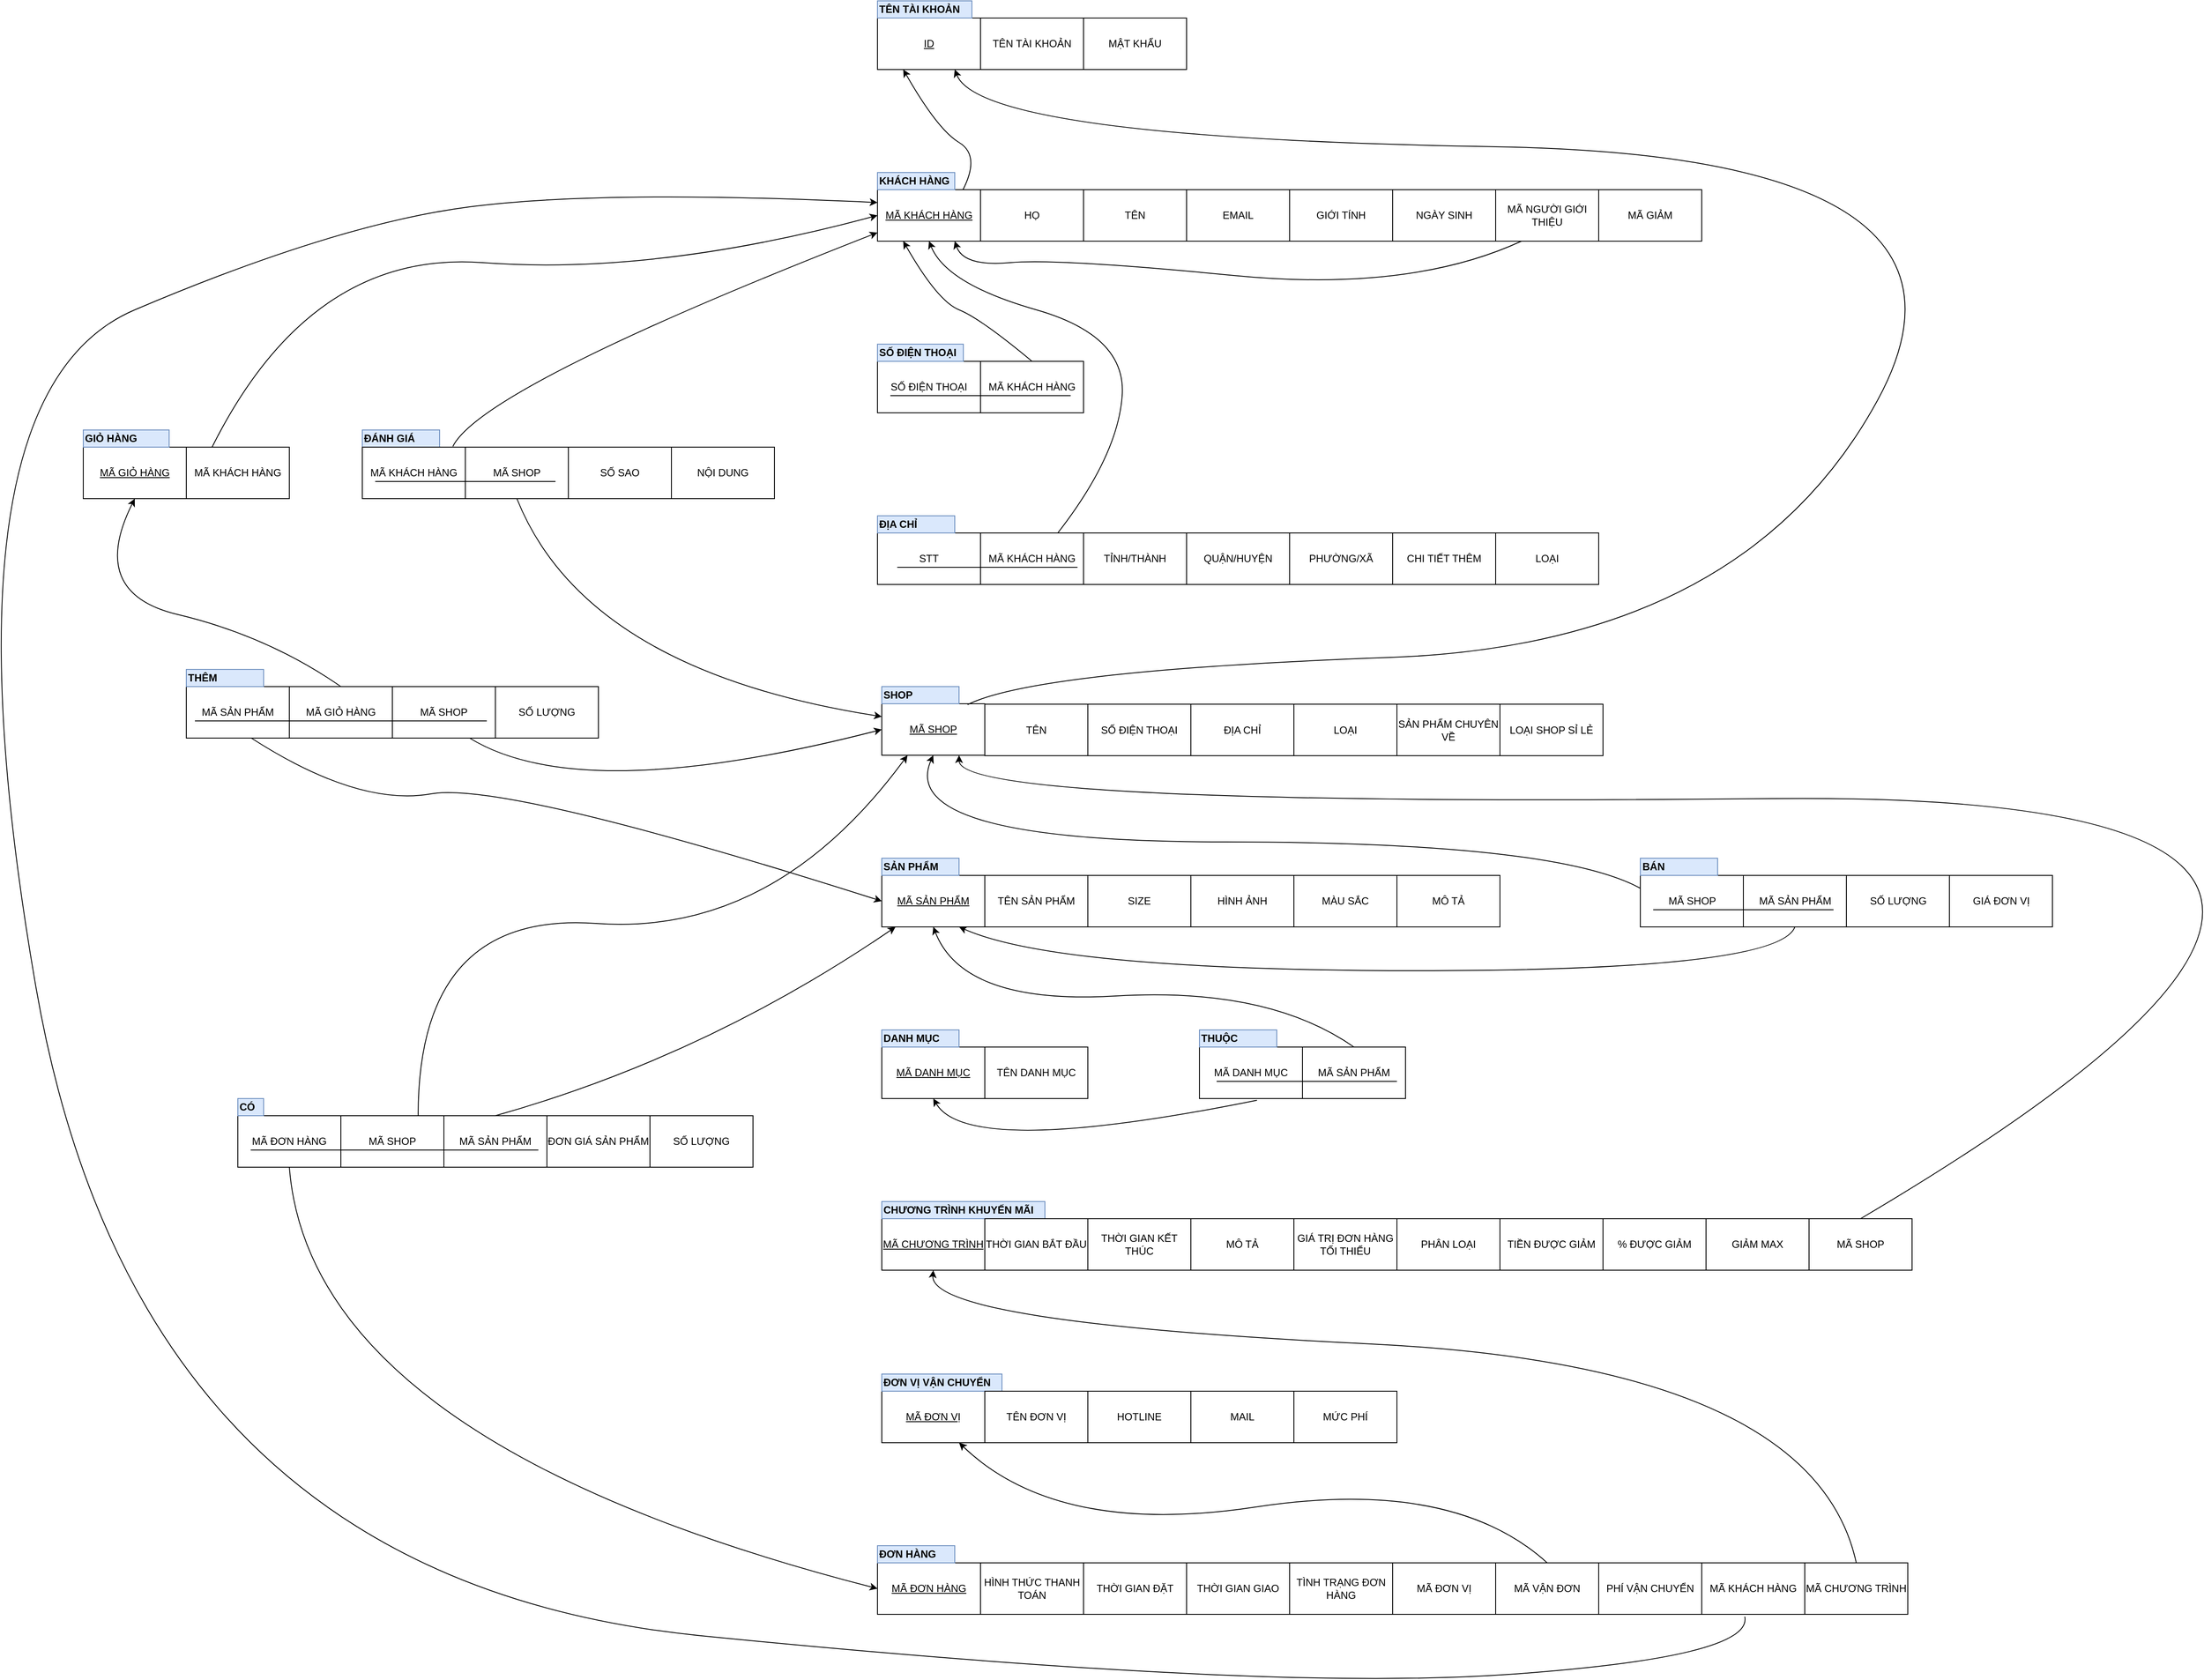 <mxfile version="12.3.3" type="device" pages="1"><diagram id="awcBssQjrIAEo8MjUhbq" name="Page-1"><mxGraphModel dx="3870" dy="3268" grid="1" gridSize="10" guides="1" tooltips="1" connect="1" arrows="0" fold="1" page="1" pageScale="1" pageWidth="850" pageHeight="1100" math="0" shadow="0"><root><mxCell id="0"/><mxCell id="1" parent="0"/><mxCell id="4l5N_pQa_v0FAAgChjoG-9" value="&lt;u&gt;MÃ KHÁCH HÀNG&lt;/u&gt;" style="rounded=0;whiteSpace=wrap;html=1;" parent="1" vertex="1"><mxGeometry x="-510" y="-1140" width="120" height="60" as="geometry"/></mxCell><mxCell id="4l5N_pQa_v0FAAgChjoG-10" value="HỌ" style="rounded=0;whiteSpace=wrap;html=1;" parent="1" vertex="1"><mxGeometry x="-390" y="-1140" width="120" height="60" as="geometry"/></mxCell><mxCell id="4l5N_pQa_v0FAAgChjoG-11" value="TÊN" style="rounded=0;whiteSpace=wrap;html=1;" parent="1" vertex="1"><mxGeometry x="-270" y="-1140" width="120" height="60" as="geometry"/></mxCell><mxCell id="4l5N_pQa_v0FAAgChjoG-12" value="EMAIL" style="rounded=0;whiteSpace=wrap;html=1;" parent="1" vertex="1"><mxGeometry x="-150" y="-1140" width="120" height="60" as="geometry"/></mxCell><mxCell id="4l5N_pQa_v0FAAgChjoG-14" value="GIỚI TÍNH" style="rounded=0;whiteSpace=wrap;html=1;" parent="1" vertex="1"><mxGeometry x="-30" y="-1140" width="120" height="60" as="geometry"/></mxCell><mxCell id="4l5N_pQa_v0FAAgChjoG-15" value="NGÀY SINH" style="rounded=0;whiteSpace=wrap;html=1;" parent="1" vertex="1"><mxGeometry x="90" y="-1140" width="120" height="60" as="geometry"/></mxCell><mxCell id="4l5N_pQa_v0FAAgChjoG-16" value="KHÁCH HÀNG" style="text;html=1;strokeColor=#6c8ebf;fillColor=#dae8fc;align=left;verticalAlign=middle;whiteSpace=wrap;rounded=0;fontStyle=1" parent="1" vertex="1"><mxGeometry x="-510" y="-1160" width="90" height="20" as="geometry"/></mxCell><mxCell id="4l5N_pQa_v0FAAgChjoG-17" value="SỐ ĐIỆN THOẠI" style="rounded=0;whiteSpace=wrap;html=1;" parent="1" vertex="1"><mxGeometry x="-510" y="-940" width="120" height="60" as="geometry"/></mxCell><mxCell id="4l5N_pQa_v0FAAgChjoG-18" value="MÃ KHÁCH HÀNG" style="rounded=0;whiteSpace=wrap;html=1;" parent="1" vertex="1"><mxGeometry x="-390" y="-940" width="120" height="60" as="geometry"/></mxCell><mxCell id="4l5N_pQa_v0FAAgChjoG-19" value="SỐ ĐIỆN THOẠI" style="text;html=1;strokeColor=#6c8ebf;fillColor=#dae8fc;align=left;verticalAlign=middle;whiteSpace=wrap;rounded=0;fontStyle=1" parent="1" vertex="1"><mxGeometry x="-510" y="-960" width="100" height="20" as="geometry"/></mxCell><mxCell id="4l5N_pQa_v0FAAgChjoG-20" value="" style="endArrow=none;html=1;" parent="1" edge="1"><mxGeometry width="50" height="50" relative="1" as="geometry"><mxPoint x="-495" y="-900" as="sourcePoint"/><mxPoint x="-285" y="-900" as="targetPoint"/></mxGeometry></mxCell><mxCell id="4l5N_pQa_v0FAAgChjoG-21" value="" style="curved=1;endArrow=classic;html=1;entryX=0.25;entryY=1;entryDx=0;entryDy=0;exitX=0.5;exitY=0;exitDx=0;exitDy=0;" parent="1" source="4l5N_pQa_v0FAAgChjoG-18" target="4l5N_pQa_v0FAAgChjoG-9" edge="1"><mxGeometry width="50" height="50" relative="1" as="geometry"><mxPoint x="-380" y="-1000" as="sourcePoint"/><mxPoint x="-330" y="-1050" as="targetPoint"/><Array as="points"><mxPoint x="-390" y="-990"/><mxPoint x="-440" y="-1010"/></Array></mxGeometry></mxCell><mxCell id="4l5N_pQa_v0FAAgChjoG-22" value="STT" style="rounded=0;whiteSpace=wrap;html=1;" parent="1" vertex="1"><mxGeometry x="-510" y="-740" width="120" height="60" as="geometry"/></mxCell><mxCell id="4l5N_pQa_v0FAAgChjoG-23" value="TỈNH/THÀNH" style="rounded=0;whiteSpace=wrap;html=1;" parent="1" vertex="1"><mxGeometry x="-270" y="-740" width="120" height="60" as="geometry"/></mxCell><mxCell id="4l5N_pQa_v0FAAgChjoG-24" value="QUẬN/HUYỆN" style="rounded=0;whiteSpace=wrap;html=1;" parent="1" vertex="1"><mxGeometry x="-150" y="-740" width="120" height="60" as="geometry"/></mxCell><mxCell id="4l5N_pQa_v0FAAgChjoG-25" value="PHƯỜNG/XÃ" style="rounded=0;whiteSpace=wrap;html=1;" parent="1" vertex="1"><mxGeometry x="-30" y="-740" width="120" height="60" as="geometry"/></mxCell><mxCell id="4l5N_pQa_v0FAAgChjoG-26" value="CHI TIẾT THÊM" style="rounded=0;whiteSpace=wrap;html=1;" parent="1" vertex="1"><mxGeometry x="90" y="-740" width="120" height="60" as="geometry"/></mxCell><mxCell id="4l5N_pQa_v0FAAgChjoG-27" value="LOẠI" style="rounded=0;whiteSpace=wrap;html=1;" parent="1" vertex="1"><mxGeometry x="210" y="-740" width="120" height="60" as="geometry"/></mxCell><mxCell id="4l5N_pQa_v0FAAgChjoG-28" value="ĐỊA CHỈ" style="text;html=1;strokeColor=#6c8ebf;fillColor=#dae8fc;align=left;verticalAlign=middle;whiteSpace=wrap;rounded=0;fontStyle=1" parent="1" vertex="1"><mxGeometry x="-510" y="-760" width="90" height="20" as="geometry"/></mxCell><mxCell id="4l5N_pQa_v0FAAgChjoG-29" value="MÃ KHÁCH HÀNG" style="rounded=0;whiteSpace=wrap;html=1;" parent="1" vertex="1"><mxGeometry x="-390" y="-740" width="120" height="60" as="geometry"/></mxCell><mxCell id="4l5N_pQa_v0FAAgChjoG-30" value="" style="endArrow=none;html=1;" parent="1" edge="1"><mxGeometry width="50" height="50" relative="1" as="geometry"><mxPoint x="-487" y="-700" as="sourcePoint"/><mxPoint x="-277" y="-700" as="targetPoint"/></mxGeometry></mxCell><mxCell id="4l5N_pQa_v0FAAgChjoG-31" value="" style="curved=1;endArrow=classic;html=1;entryX=0.5;entryY=1;entryDx=0;entryDy=0;exitX=0.75;exitY=0;exitDx=0;exitDy=0;" parent="1" source="4l5N_pQa_v0FAAgChjoG-29" target="4l5N_pQa_v0FAAgChjoG-9" edge="1"><mxGeometry width="50" height="50" relative="1" as="geometry"><mxPoint x="-290" y="-850" as="sourcePoint"/><mxPoint x="-380" y="-940" as="targetPoint"/><Array as="points"><mxPoint x="-230" y="-830"/><mxPoint x="-220" y="-970"/><mxPoint x="-430" y="-1030"/></Array></mxGeometry></mxCell><mxCell id="4l5N_pQa_v0FAAgChjoG-32" value="MÃ NGƯỜI GIỚI THIỆU" style="rounded=0;whiteSpace=wrap;html=1;" parent="1" vertex="1"><mxGeometry x="210" y="-1140" width="120" height="60" as="geometry"/></mxCell><mxCell id="4l5N_pQa_v0FAAgChjoG-33" value="" style="curved=1;endArrow=classic;html=1;exitX=0.25;exitY=1;exitDx=0;exitDy=0;entryX=0.75;entryY=1;entryDx=0;entryDy=0;" parent="1" source="4l5N_pQa_v0FAAgChjoG-32" target="4l5N_pQa_v0FAAgChjoG-9" edge="1"><mxGeometry width="50" height="50" relative="1" as="geometry"><mxPoint x="-40" y="-1180" as="sourcePoint"/><mxPoint x="10" y="-1230" as="targetPoint"/><Array as="points"><mxPoint x="110" y="-1020"/><mxPoint x="-300" y="-1060"/><mxPoint x="-410" y="-1050"/></Array></mxGeometry></mxCell><mxCell id="4l5N_pQa_v0FAAgChjoG-43" value="MÃ GIẢM" style="rounded=0;whiteSpace=wrap;html=1;" parent="1" vertex="1"><mxGeometry x="330" y="-1140" width="120" height="60" as="geometry"/></mxCell><mxCell id="4l5N_pQa_v0FAAgChjoG-44" value="MÃ GIỎ HÀNG" style="rounded=0;whiteSpace=wrap;html=1;fontStyle=4" parent="1" vertex="1"><mxGeometry x="-1435" y="-840" width="120" height="60" as="geometry"/></mxCell><mxCell id="4l5N_pQa_v0FAAgChjoG-45" value="MÃ KHÁCH HÀNG" style="rounded=0;whiteSpace=wrap;html=1;" parent="1" vertex="1"><mxGeometry x="-1315" y="-840" width="120" height="60" as="geometry"/></mxCell><mxCell id="4l5N_pQa_v0FAAgChjoG-46" value="GIỎ HÀNG" style="text;html=1;strokeColor=#6c8ebf;fillColor=#dae8fc;align=left;verticalAlign=middle;whiteSpace=wrap;rounded=0;fontStyle=1" parent="1" vertex="1"><mxGeometry x="-1435" y="-860" width="100" height="20" as="geometry"/></mxCell><mxCell id="4l5N_pQa_v0FAAgChjoG-52" value="" style="curved=1;endArrow=classic;html=1;entryX=0;entryY=0.5;entryDx=0;entryDy=0;exitX=0.25;exitY=0;exitDx=0;exitDy=0;entryPerimeter=0;" parent="1" source="4l5N_pQa_v0FAAgChjoG-45" target="4l5N_pQa_v0FAAgChjoG-9" edge="1"><mxGeometry width="50" height="50" relative="1" as="geometry"><mxPoint x="-710" y="-820" as="sourcePoint"/><mxPoint x="-660" y="-870" as="targetPoint"/><Array as="points"><mxPoint x="-1170" y="-1070"/><mxPoint x="-770" y="-1040"/></Array></mxGeometry></mxCell><mxCell id="4l5N_pQa_v0FAAgChjoG-53" value="ID" style="rounded=0;whiteSpace=wrap;html=1;fontStyle=4" parent="1" vertex="1"><mxGeometry x="-510" y="-1340" width="120" height="60" as="geometry"/></mxCell><mxCell id="4l5N_pQa_v0FAAgChjoG-54" value="TÊN TÀI KHOẢN" style="rounded=0;whiteSpace=wrap;html=1;" parent="1" vertex="1"><mxGeometry x="-390" y="-1340" width="120" height="60" as="geometry"/></mxCell><mxCell id="4l5N_pQa_v0FAAgChjoG-55" value="TÊN TÀI KHOẢN" style="text;html=1;strokeColor=#6c8ebf;fillColor=#dae8fc;align=left;verticalAlign=middle;whiteSpace=wrap;rounded=0;fontStyle=1" parent="1" vertex="1"><mxGeometry x="-510" y="-1360" width="110" height="20" as="geometry"/></mxCell><mxCell id="4l5N_pQa_v0FAAgChjoG-57" value="MẬT KHẨU" style="rounded=0;whiteSpace=wrap;html=1;" parent="1" vertex="1"><mxGeometry x="-270" y="-1340" width="120" height="60" as="geometry"/></mxCell><mxCell id="4l5N_pQa_v0FAAgChjoG-60" value="" style="curved=1;endArrow=classic;html=1;entryX=0.25;entryY=1;entryDx=0;entryDy=0;exitX=0.83;exitY=0;exitDx=0;exitDy=0;exitPerimeter=0;" parent="1" source="4l5N_pQa_v0FAAgChjoG-9" target="4l5N_pQa_v0FAAgChjoG-53" edge="1"><mxGeometry width="50" height="50" relative="1" as="geometry"><mxPoint x="-410" y="-1180" as="sourcePoint"/><mxPoint x="-360" y="-1230" as="targetPoint"/><Array as="points"><mxPoint x="-390" y="-1180"/><mxPoint x="-440" y="-1210"/></Array></mxGeometry></mxCell><mxCell id="4l5N_pQa_v0FAAgChjoG-61" value="MÃ SHOP" style="rounded=0;whiteSpace=wrap;html=1;fontStyle=4" parent="1" vertex="1"><mxGeometry x="-505" y="-541" width="120" height="60" as="geometry"/></mxCell><mxCell id="4l5N_pQa_v0FAAgChjoG-62" value="TÊN" style="rounded=0;whiteSpace=wrap;html=1;" parent="1" vertex="1"><mxGeometry x="-385" y="-540.5" width="120" height="60" as="geometry"/></mxCell><mxCell id="4l5N_pQa_v0FAAgChjoG-63" value="SỐ ĐIỆN THOẠI" style="rounded=0;whiteSpace=wrap;html=1;" parent="1" vertex="1"><mxGeometry x="-265" y="-540.5" width="120" height="60" as="geometry"/></mxCell><mxCell id="4l5N_pQa_v0FAAgChjoG-64" value="ĐỊA CHỈ" style="rounded=0;whiteSpace=wrap;html=1;" parent="1" vertex="1"><mxGeometry x="-145" y="-540.5" width="120" height="60" as="geometry"/></mxCell><mxCell id="4l5N_pQa_v0FAAgChjoG-67" value="SHOP" style="text;html=1;strokeColor=#6c8ebf;fillColor=#dae8fc;align=left;verticalAlign=middle;whiteSpace=wrap;rounded=0;fontStyle=1" parent="1" vertex="1"><mxGeometry x="-505" y="-561" width="90" height="20" as="geometry"/></mxCell><mxCell id="4l5N_pQa_v0FAAgChjoG-70" value="LOẠI" style="rounded=0;whiteSpace=wrap;html=1;" parent="1" vertex="1"><mxGeometry x="-25" y="-540.5" width="120" height="60" as="geometry"/></mxCell><mxCell id="4l5N_pQa_v0FAAgChjoG-71" value="SẢN PHẨM CHUYÊN VỀ" style="rounded=0;whiteSpace=wrap;html=1;" parent="1" vertex="1"><mxGeometry x="95" y="-540.5" width="120" height="60" as="geometry"/></mxCell><mxCell id="4l5N_pQa_v0FAAgChjoG-72" value="LOẠI SHOP SỈ LẺ" style="rounded=0;whiteSpace=wrap;html=1;" parent="1" vertex="1"><mxGeometry x="215" y="-540.5" width="120" height="60" as="geometry"/></mxCell><mxCell id="4l5N_pQa_v0FAAgChjoG-73" value="MÃ SHOP" style="rounded=0;whiteSpace=wrap;html=1;fontStyle=0" parent="1" vertex="1"><mxGeometry x="-990" y="-840" width="120" height="60" as="geometry"/></mxCell><mxCell id="4l5N_pQa_v0FAAgChjoG-74" value="SỐ SAO" style="rounded=0;whiteSpace=wrap;html=1;" parent="1" vertex="1"><mxGeometry x="-870" y="-840" width="120" height="60" as="geometry"/></mxCell><mxCell id="4l5N_pQa_v0FAAgChjoG-75" value="ĐÁNH GIÁ" style="text;html=1;strokeColor=#6c8ebf;fillColor=#dae8fc;align=left;verticalAlign=middle;whiteSpace=wrap;rounded=0;fontStyle=1" parent="1" vertex="1"><mxGeometry x="-1110" y="-860" width="90" height="20" as="geometry"/></mxCell><mxCell id="4l5N_pQa_v0FAAgChjoG-76" value="MÃ KHÁCH HÀNG" style="rounded=0;whiteSpace=wrap;html=1;fontStyle=0" parent="1" vertex="1"><mxGeometry x="-1110" y="-840" width="120" height="60" as="geometry"/></mxCell><mxCell id="4l5N_pQa_v0FAAgChjoG-77" value="NỘI DUNG" style="rounded=0;whiteSpace=wrap;html=1;" parent="1" vertex="1"><mxGeometry x="-750" y="-840" width="120" height="60" as="geometry"/></mxCell><mxCell id="4l5N_pQa_v0FAAgChjoG-78" value="" style="endArrow=none;html=1;" parent="1" edge="1"><mxGeometry width="50" height="50" relative="1" as="geometry"><mxPoint x="-1095" y="-800" as="sourcePoint"/><mxPoint x="-885" y="-800" as="targetPoint"/></mxGeometry></mxCell><mxCell id="4l5N_pQa_v0FAAgChjoG-79" value="" style="curved=1;endArrow=classic;html=1;exitX=0.879;exitY=-0.015;exitDx=0;exitDy=0;exitPerimeter=0;" parent="1" source="4l5N_pQa_v0FAAgChjoG-76" edge="1"><mxGeometry width="50" height="50" relative="1" as="geometry"><mxPoint x="-1140" y="-580" as="sourcePoint"/><mxPoint x="-510" y="-1090" as="targetPoint"/><Array as="points"><mxPoint x="-970" y="-910"/></Array></mxGeometry></mxCell><mxCell id="4l5N_pQa_v0FAAgChjoG-80" value="" style="curved=1;endArrow=classic;html=1;exitX=0.833;exitY=0.017;exitDx=0;exitDy=0;entryX=0.75;entryY=1;entryDx=0;entryDy=0;exitPerimeter=0;" parent="1" source="4l5N_pQa_v0FAAgChjoG-61" target="4l5N_pQa_v0FAAgChjoG-53" edge="1"><mxGeometry width="50" height="50" relative="1" as="geometry"><mxPoint x="-1050" y="-830" as="sourcePoint"/><mxPoint x="-410" y="-1260" as="targetPoint"/><Array as="points"><mxPoint x="-325" y="-580"/><mxPoint x="500" y="-610"/><mxPoint x="810" y="-1180"/><mxPoint x="-390" y="-1200"/></Array></mxGeometry></mxCell><mxCell id="4l5N_pQa_v0FAAgChjoG-81" value="" style="curved=1;endArrow=classic;html=1;entryX=0;entryY=0.25;entryDx=0;entryDy=0;exitX=0.5;exitY=1;exitDx=0;exitDy=0;" parent="1" source="4l5N_pQa_v0FAAgChjoG-73" target="4l5N_pQa_v0FAAgChjoG-61" edge="1"><mxGeometry width="50" height="50" relative="1" as="geometry"><mxPoint x="-900" y="-110" as="sourcePoint"/><mxPoint x="-850" y="-160" as="targetPoint"/><Array as="points"><mxPoint x="-850" y="-580"/></Array></mxGeometry></mxCell><mxCell id="4l5N_pQa_v0FAAgChjoG-82" value="MÃ SẢN PHẨM" style="rounded=0;whiteSpace=wrap;html=1;fontStyle=4" parent="1" vertex="1"><mxGeometry x="-505" y="-341" width="120" height="60" as="geometry"/></mxCell><mxCell id="4l5N_pQa_v0FAAgChjoG-83" value="SIZE" style="rounded=0;whiteSpace=wrap;html=1;" parent="1" vertex="1"><mxGeometry x="-265" y="-341" width="120" height="60" as="geometry"/></mxCell><mxCell id="4l5N_pQa_v0FAAgChjoG-84" value="HÌNH ẢNH" style="rounded=0;whiteSpace=wrap;html=1;" parent="1" vertex="1"><mxGeometry x="-145" y="-341" width="120" height="60" as="geometry"/></mxCell><mxCell id="4l5N_pQa_v0FAAgChjoG-85" value="MÀU SẮC" style="rounded=0;whiteSpace=wrap;html=1;" parent="1" vertex="1"><mxGeometry x="-25" y="-341" width="120" height="60" as="geometry"/></mxCell><mxCell id="4l5N_pQa_v0FAAgChjoG-86" value="SẢN PHẨM" style="text;html=1;strokeColor=#6c8ebf;fillColor=#dae8fc;align=left;verticalAlign=middle;whiteSpace=wrap;rounded=0;fontStyle=1" parent="1" vertex="1"><mxGeometry x="-505" y="-361" width="90" height="20" as="geometry"/></mxCell><mxCell id="4l5N_pQa_v0FAAgChjoG-87" value="TÊN SẢN PHẨM" style="rounded=0;whiteSpace=wrap;html=1;fontStyle=0" parent="1" vertex="1"><mxGeometry x="-385" y="-341" width="120" height="60" as="geometry"/></mxCell><mxCell id="4l5N_pQa_v0FAAgChjoG-88" value="MÔ TẢ" style="rounded=0;whiteSpace=wrap;html=1;" parent="1" vertex="1"><mxGeometry x="95" y="-341" width="120" height="60" as="geometry"/></mxCell><mxCell id="4l5N_pQa_v0FAAgChjoG-91" value="MÃ DANH MỤC" style="rounded=0;whiteSpace=wrap;html=1;fontStyle=4" parent="1" vertex="1"><mxGeometry x="-505" y="-141" width="120" height="60" as="geometry"/></mxCell><mxCell id="4l5N_pQa_v0FAAgChjoG-92" value="DANH MỤC" style="text;html=1;strokeColor=#6c8ebf;fillColor=#dae8fc;align=left;verticalAlign=middle;whiteSpace=wrap;rounded=0;fontStyle=1" parent="1" vertex="1"><mxGeometry x="-505" y="-161" width="90" height="20" as="geometry"/></mxCell><mxCell id="4l5N_pQa_v0FAAgChjoG-93" value="TÊN DANH MỤC" style="rounded=0;whiteSpace=wrap;html=1;fontStyle=0" parent="1" vertex="1"><mxGeometry x="-385" y="-141" width="120" height="60" as="geometry"/></mxCell><mxCell id="4l5N_pQa_v0FAAgChjoG-94" value="MÃ DANH MỤC" style="rounded=0;whiteSpace=wrap;html=1;fontStyle=0" parent="1" vertex="1"><mxGeometry x="-135" y="-141" width="120" height="60" as="geometry"/></mxCell><mxCell id="4l5N_pQa_v0FAAgChjoG-95" value="THUỘC" style="text;html=1;strokeColor=#6c8ebf;fillColor=#dae8fc;align=left;verticalAlign=middle;whiteSpace=wrap;rounded=0;fontStyle=1" parent="1" vertex="1"><mxGeometry x="-135" y="-161" width="90" height="20" as="geometry"/></mxCell><mxCell id="4l5N_pQa_v0FAAgChjoG-96" value="MÃ SẢN PHẨM" style="rounded=0;whiteSpace=wrap;html=1;fontStyle=0" parent="1" vertex="1"><mxGeometry x="-15" y="-141" width="120" height="60" as="geometry"/></mxCell><mxCell id="4l5N_pQa_v0FAAgChjoG-97" value="" style="endArrow=none;html=1;" parent="1" edge="1"><mxGeometry width="50" height="50" relative="1" as="geometry"><mxPoint x="-115" y="-101" as="sourcePoint"/><mxPoint x="95" y="-101" as="targetPoint"/></mxGeometry></mxCell><mxCell id="4l5N_pQa_v0FAAgChjoG-98" value="" style="curved=1;endArrow=classic;html=1;entryX=0.5;entryY=1;entryDx=0;entryDy=0;exitX=0.558;exitY=1.033;exitDx=0;exitDy=0;exitPerimeter=0;" parent="1" source="4l5N_pQa_v0FAAgChjoG-94" target="4l5N_pQa_v0FAAgChjoG-91" edge="1"><mxGeometry width="50" height="50" relative="1" as="geometry"><mxPoint x="-825" y="-81" as="sourcePoint"/><mxPoint x="-775" y="-131" as="targetPoint"/><Array as="points"><mxPoint x="-405" y="-11"/></Array></mxGeometry></mxCell><mxCell id="4l5N_pQa_v0FAAgChjoG-99" value="" style="curved=1;endArrow=classic;html=1;entryX=0.5;entryY=1;entryDx=0;entryDy=0;exitX=0.5;exitY=0;exitDx=0;exitDy=0;" parent="1" source="4l5N_pQa_v0FAAgChjoG-96" target="4l5N_pQa_v0FAAgChjoG-82" edge="1"><mxGeometry width="50" height="50" relative="1" as="geometry"><mxPoint x="-805" y="-211" as="sourcePoint"/><mxPoint x="-755" y="-261" as="targetPoint"/><Array as="points"><mxPoint x="-55" y="-211"/><mxPoint x="-410" y="-190"/></Array></mxGeometry></mxCell><mxCell id="4l5N_pQa_v0FAAgChjoG-100" value="MÃ SHOP" style="rounded=0;whiteSpace=wrap;html=1;fontStyle=0" parent="1" vertex="1"><mxGeometry x="378.5" y="-341" width="120" height="60" as="geometry"/></mxCell><mxCell id="4l5N_pQa_v0FAAgChjoG-101" value="SỐ LƯỢNG" style="rounded=0;whiteSpace=wrap;html=1;" parent="1" vertex="1"><mxGeometry x="618.5" y="-341" width="120" height="60" as="geometry"/></mxCell><mxCell id="4l5N_pQa_v0FAAgChjoG-102" value="BÁN" style="text;html=1;strokeColor=#6c8ebf;fillColor=#dae8fc;align=left;verticalAlign=middle;whiteSpace=wrap;rounded=0;fontStyle=1" parent="1" vertex="1"><mxGeometry x="378.5" y="-361" width="90" height="20" as="geometry"/></mxCell><mxCell id="4l5N_pQa_v0FAAgChjoG-103" value="MÃ SẢN PHẨM" style="rounded=0;whiteSpace=wrap;html=1;fontStyle=0" parent="1" vertex="1"><mxGeometry x="498.5" y="-341" width="120" height="60" as="geometry"/></mxCell><mxCell id="4l5N_pQa_v0FAAgChjoG-104" value="GIÁ ĐƠN VỊ" style="rounded=0;whiteSpace=wrap;html=1;" parent="1" vertex="1"><mxGeometry x="738.5" y="-341" width="120" height="60" as="geometry"/></mxCell><mxCell id="4l5N_pQa_v0FAAgChjoG-105" value="" style="endArrow=none;html=1;" parent="1" edge="1"><mxGeometry width="50" height="50" relative="1" as="geometry"><mxPoint x="393.5" y="-301" as="sourcePoint"/><mxPoint x="603.5" y="-301" as="targetPoint"/></mxGeometry></mxCell><mxCell id="4l5N_pQa_v0FAAgChjoG-107" value="" style="curved=1;endArrow=classic;html=1;entryX=0.5;entryY=1;entryDx=0;entryDy=0;exitX=0;exitY=0.25;exitDx=0;exitDy=0;" parent="1" source="4l5N_pQa_v0FAAgChjoG-100" target="4l5N_pQa_v0FAAgChjoG-61" edge="1"><mxGeometry width="50" height="50" relative="1" as="geometry"><mxPoint x="-935" y="-371" as="sourcePoint"/><mxPoint x="-885" y="-421" as="targetPoint"/><Array as="points"><mxPoint x="280" y="-380"/><mxPoint x="-490" y="-380"/></Array></mxGeometry></mxCell><mxCell id="4l5N_pQa_v0FAAgChjoG-108" value="" style="curved=1;endArrow=classic;html=1;entryX=0.75;entryY=1;entryDx=0;entryDy=0;exitX=0.5;exitY=1;exitDx=0;exitDy=0;" parent="1" source="4l5N_pQa_v0FAAgChjoG-103" target="4l5N_pQa_v0FAAgChjoG-82" edge="1"><mxGeometry width="50" height="50" relative="1" as="geometry"><mxPoint x="-755" y="-271" as="sourcePoint"/><mxPoint x="-705" y="-321" as="targetPoint"/><Array as="points"><mxPoint x="540" y="-230"/><mxPoint x="-300" y="-230"/></Array></mxGeometry></mxCell><mxCell id="4l5N_pQa_v0FAAgChjoG-109" value="MÃ ĐƠN HÀNG" style="rounded=0;whiteSpace=wrap;html=1;fontStyle=4" parent="1" vertex="1"><mxGeometry x="-510" y="460" width="120" height="60" as="geometry"/></mxCell><mxCell id="4l5N_pQa_v0FAAgChjoG-110" value="THỜI GIAN GIAO" style="rounded=0;whiteSpace=wrap;html=1;" parent="1" vertex="1"><mxGeometry x="-150" y="460" width="120" height="60" as="geometry"/></mxCell><mxCell id="4l5N_pQa_v0FAAgChjoG-111" value="THỜI GIAN ĐẶT" style="rounded=0;whiteSpace=wrap;html=1;" parent="1" vertex="1"><mxGeometry x="-270" y="460" width="120" height="60" as="geometry"/></mxCell><mxCell id="4l5N_pQa_v0FAAgChjoG-112" value="TÌNH TRẠNG ĐƠN HÀNG" style="rounded=0;whiteSpace=wrap;html=1;" parent="1" vertex="1"><mxGeometry x="-30" y="460" width="120" height="60" as="geometry"/></mxCell><mxCell id="4l5N_pQa_v0FAAgChjoG-113" value="ĐƠN HÀNG" style="text;html=1;strokeColor=#6c8ebf;fillColor=#dae8fc;align=left;verticalAlign=middle;whiteSpace=wrap;rounded=0;fontStyle=1" parent="1" vertex="1"><mxGeometry x="-510" y="440" width="90" height="20" as="geometry"/></mxCell><mxCell id="4l5N_pQa_v0FAAgChjoG-114" value="HÌNH THỨC THANH TOÁN" style="rounded=0;whiteSpace=wrap;html=1;fontStyle=0" parent="1" vertex="1"><mxGeometry x="-390" y="460" width="120" height="60" as="geometry"/></mxCell><mxCell id="4l5N_pQa_v0FAAgChjoG-116" value="MÃ VẬN ĐƠN" style="rounded=0;whiteSpace=wrap;html=1;" parent="1" vertex="1"><mxGeometry x="210" y="460" width="120" height="60" as="geometry"/></mxCell><mxCell id="4l5N_pQa_v0FAAgChjoG-117" value="PHÍ VẬN CHUYỂN" style="rounded=0;whiteSpace=wrap;html=1;" parent="1" vertex="1"><mxGeometry x="330" y="460" width="120" height="60" as="geometry"/></mxCell><mxCell id="4l5N_pQa_v0FAAgChjoG-118" value="MÃ ĐƠN VỊ" style="rounded=0;whiteSpace=wrap;html=1;fontStyle=4" parent="1" vertex="1"><mxGeometry x="-505" y="260" width="120" height="60" as="geometry"/></mxCell><mxCell id="4l5N_pQa_v0FAAgChjoG-119" value="MAIL" style="rounded=0;whiteSpace=wrap;html=1;" parent="1" vertex="1"><mxGeometry x="-145" y="260" width="120" height="60" as="geometry"/></mxCell><mxCell id="4l5N_pQa_v0FAAgChjoG-120" value="HOTLINE" style="rounded=0;whiteSpace=wrap;html=1;" parent="1" vertex="1"><mxGeometry x="-265" y="260" width="120" height="60" as="geometry"/></mxCell><mxCell id="4l5N_pQa_v0FAAgChjoG-121" value="MỨC PHÍ" style="rounded=0;whiteSpace=wrap;html=1;" parent="1" vertex="1"><mxGeometry x="-25" y="260" width="120" height="60" as="geometry"/></mxCell><mxCell id="4l5N_pQa_v0FAAgChjoG-122" value="ĐƠN VỊ VẬN CHUYỂN" style="text;html=1;strokeColor=#6c8ebf;fillColor=#dae8fc;align=left;verticalAlign=middle;whiteSpace=wrap;rounded=0;fontStyle=1" parent="1" vertex="1"><mxGeometry x="-505" y="240" width="140" height="20" as="geometry"/></mxCell><mxCell id="4l5N_pQa_v0FAAgChjoG-123" value="TÊN ĐƠN VỊ" style="rounded=0;whiteSpace=wrap;html=1;fontStyle=0" parent="1" vertex="1"><mxGeometry x="-385" y="260" width="120" height="60" as="geometry"/></mxCell><mxCell id="4l5N_pQa_v0FAAgChjoG-125" value="MÃ ĐƠN VỊ" style="rounded=0;whiteSpace=wrap;html=1;" parent="1" vertex="1"><mxGeometry x="90" y="460" width="120" height="60" as="geometry"/></mxCell><mxCell id="4l5N_pQa_v0FAAgChjoG-126" value="" style="curved=1;endArrow=classic;html=1;entryX=0.75;entryY=1;entryDx=0;entryDy=0;exitX=0.5;exitY=0;exitDx=0;exitDy=0;" parent="1" source="4l5N_pQa_v0FAAgChjoG-116" target="4l5N_pQa_v0FAAgChjoG-118" edge="1"><mxGeometry width="50" height="50" relative="1" as="geometry"><mxPoint x="-65" y="399" as="sourcePoint"/><mxPoint x="-15" y="349" as="targetPoint"/><Array as="points"><mxPoint x="160" y="360"/><mxPoint x="-300" y="430"/></Array></mxGeometry></mxCell><mxCell id="4l5N_pQa_v0FAAgChjoG-127" value="MÃ CHƯƠNG TRÌNH" style="rounded=0;whiteSpace=wrap;html=1;fontStyle=4" parent="1" vertex="1"><mxGeometry x="-505" y="59" width="120" height="60" as="geometry"/></mxCell><mxCell id="4l5N_pQa_v0FAAgChjoG-128" value="MÔ TẢ" style="rounded=0;whiteSpace=wrap;html=1;" parent="1" vertex="1"><mxGeometry x="-145" y="59" width="120" height="60" as="geometry"/></mxCell><mxCell id="4l5N_pQa_v0FAAgChjoG-129" value="THỜI GIAN KẾT THÚC" style="rounded=0;whiteSpace=wrap;html=1;" parent="1" vertex="1"><mxGeometry x="-265" y="59" width="120" height="60" as="geometry"/></mxCell><mxCell id="4l5N_pQa_v0FAAgChjoG-130" value="GIÁ TRỊ ĐƠN HÀNG TỐI THIỂU" style="rounded=0;whiteSpace=wrap;html=1;" parent="1" vertex="1"><mxGeometry x="-25" y="59" width="120" height="60" as="geometry"/></mxCell><mxCell id="4l5N_pQa_v0FAAgChjoG-131" value="CHƯƠNG TRÌNH KHUYẾN MÃI" style="text;html=1;strokeColor=#6c8ebf;fillColor=#dae8fc;align=left;verticalAlign=middle;whiteSpace=wrap;rounded=0;fontStyle=1" parent="1" vertex="1"><mxGeometry x="-505" y="39" width="190" height="20" as="geometry"/></mxCell><mxCell id="4l5N_pQa_v0FAAgChjoG-132" value="THỜI GIAN BẮT ĐẦU" style="rounded=0;whiteSpace=wrap;html=1;fontStyle=0" parent="1" vertex="1"><mxGeometry x="-385" y="59" width="120" height="60" as="geometry"/></mxCell><mxCell id="4l5N_pQa_v0FAAgChjoG-133" value="TIỀN ĐƯỢC GIẢM" style="rounded=0;whiteSpace=wrap;html=1;" parent="1" vertex="1"><mxGeometry x="215" y="59" width="120" height="60" as="geometry"/></mxCell><mxCell id="4l5N_pQa_v0FAAgChjoG-134" value="% ĐƯỢC GIẢM" style="rounded=0;whiteSpace=wrap;html=1;" parent="1" vertex="1"><mxGeometry x="335" y="59" width="120" height="60" as="geometry"/></mxCell><mxCell id="4l5N_pQa_v0FAAgChjoG-135" value="PHÂN LOẠI" style="rounded=0;whiteSpace=wrap;html=1;" parent="1" vertex="1"><mxGeometry x="95" y="59" width="120" height="60" as="geometry"/></mxCell><mxCell id="4l5N_pQa_v0FAAgChjoG-136" value="GIẢM MAX" style="rounded=0;whiteSpace=wrap;html=1;" parent="1" vertex="1"><mxGeometry x="455" y="59" width="120" height="60" as="geometry"/></mxCell><mxCell id="4l5N_pQa_v0FAAgChjoG-140" value="MÃ SHOP" style="rounded=0;whiteSpace=wrap;html=1;" parent="1" vertex="1"><mxGeometry x="575" y="59" width="120" height="60" as="geometry"/></mxCell><mxCell id="4l5N_pQa_v0FAAgChjoG-141" value="" style="curved=1;endArrow=classic;html=1;entryX=0.75;entryY=1;entryDx=0;entryDy=0;exitX=0.5;exitY=0;exitDx=0;exitDy=0;" parent="1" source="4l5N_pQa_v0FAAgChjoG-140" target="4l5N_pQa_v0FAAgChjoG-61" edge="1"><mxGeometry width="50" height="50" relative="1" as="geometry"><mxPoint x="335" y="-31" as="sourcePoint"/><mxPoint x="385" y="-81" as="targetPoint"/><Array as="points"><mxPoint x="1480" y="-440"/><mxPoint x="-415" y="-421"/></Array></mxGeometry></mxCell><mxCell id="4l5N_pQa_v0FAAgChjoG-143" value="MÃ ĐƠN HÀNG" style="rounded=0;whiteSpace=wrap;html=1;fontStyle=0" parent="1" vertex="1"><mxGeometry x="-1255" y="-61" width="120" height="60" as="geometry"/></mxCell><mxCell id="4l5N_pQa_v0FAAgChjoG-144" value="ĐƠN GIÁ SẢN PHẨM" style="rounded=0;whiteSpace=wrap;html=1;" parent="1" vertex="1"><mxGeometry x="-895" y="-61" width="120" height="60" as="geometry"/></mxCell><mxCell id="4l5N_pQa_v0FAAgChjoG-145" value="MÃ SẢN PHẨM" style="rounded=0;whiteSpace=wrap;html=1;" parent="1" vertex="1"><mxGeometry x="-1015" y="-61" width="120" height="60" as="geometry"/></mxCell><mxCell id="4l5N_pQa_v0FAAgChjoG-146" value="SỐ LƯỢNG" style="rounded=0;whiteSpace=wrap;html=1;" parent="1" vertex="1"><mxGeometry x="-775" y="-61" width="120" height="60" as="geometry"/></mxCell><mxCell id="4l5N_pQa_v0FAAgChjoG-147" value="CÓ" style="text;html=1;strokeColor=#6c8ebf;fillColor=#dae8fc;align=left;verticalAlign=middle;whiteSpace=wrap;rounded=0;fontStyle=1" parent="1" vertex="1"><mxGeometry x="-1255" y="-81" width="30" height="20" as="geometry"/></mxCell><mxCell id="4l5N_pQa_v0FAAgChjoG-148" value="MÃ SHOP" style="rounded=0;whiteSpace=wrap;html=1;fontStyle=0" parent="1" vertex="1"><mxGeometry x="-1135" y="-61" width="120" height="60" as="geometry"/></mxCell><mxCell id="4l5N_pQa_v0FAAgChjoG-149" value="" style="endArrow=none;html=1;" parent="1" edge="1"><mxGeometry width="50" height="50" relative="1" as="geometry"><mxPoint x="-1240" y="-21" as="sourcePoint"/><mxPoint x="-905" y="-21" as="targetPoint"/></mxGeometry></mxCell><mxCell id="4l5N_pQa_v0FAAgChjoG-150" value="" style="curved=1;endArrow=classic;html=1;entryX=0.25;entryY=1;entryDx=0;entryDy=0;exitX=0.75;exitY=0;exitDx=0;exitDy=0;" parent="1" source="4l5N_pQa_v0FAAgChjoG-148" target="4l5N_pQa_v0FAAgChjoG-61" edge="1"><mxGeometry width="50" height="50" relative="1" as="geometry"><mxPoint x="-1025" y="119" as="sourcePoint"/><mxPoint x="-975" y="69" as="targetPoint"/><Array as="points"><mxPoint x="-1045" y="-300"/><mxPoint x="-630" y="-270"/></Array></mxGeometry></mxCell><mxCell id="4l5N_pQa_v0FAAgChjoG-151" value="" style="curved=1;endArrow=classic;html=1;entryX=0;entryY=0.5;entryDx=0;entryDy=0;exitX=0.5;exitY=1;exitDx=0;exitDy=0;" parent="1" source="4l5N_pQa_v0FAAgChjoG-143" target="4l5N_pQa_v0FAAgChjoG-109" edge="1"><mxGeometry width="50" height="50" relative="1" as="geometry"><mxPoint x="-1215" y="439" as="sourcePoint"/><mxPoint x="-1165" y="389" as="targetPoint"/><Array as="points"><mxPoint x="-1170" y="320"/></Array></mxGeometry></mxCell><mxCell id="4l5N_pQa_v0FAAgChjoG-152" value="" style="curved=1;endArrow=classic;html=1;exitX=0.5;exitY=0;exitDx=0;exitDy=0;" parent="1" source="4l5N_pQa_v0FAAgChjoG-145" target="4l5N_pQa_v0FAAgChjoG-82" edge="1"><mxGeometry width="50" height="50" relative="1" as="geometry"><mxPoint x="-795" y="149" as="sourcePoint"/><mxPoint x="-745" y="99" as="targetPoint"/><Array as="points"><mxPoint x="-710" y="-130"/></Array></mxGeometry></mxCell><mxCell id="4l5N_pQa_v0FAAgChjoG-154" value="MÃ SẢN PHẨM" style="rounded=0;whiteSpace=wrap;html=1;" parent="1" vertex="1"><mxGeometry x="-1315" y="-561" width="120" height="60" as="geometry"/></mxCell><mxCell id="4l5N_pQa_v0FAAgChjoG-155" value="THÊM" style="text;html=1;strokeColor=#6c8ebf;fillColor=#dae8fc;align=left;verticalAlign=middle;whiteSpace=wrap;rounded=0;fontStyle=1" parent="1" vertex="1"><mxGeometry x="-1315" y="-581" width="90" height="20" as="geometry"/></mxCell><mxCell id="4l5N_pQa_v0FAAgChjoG-156" value="MÃ SHOP" style="rounded=0;whiteSpace=wrap;html=1;fontStyle=0" parent="1" vertex="1"><mxGeometry x="-1075" y="-561" width="120" height="60" as="geometry"/></mxCell><mxCell id="4l5N_pQa_v0FAAgChjoG-157" value="SỐ LƯỢNG" style="rounded=0;whiteSpace=wrap;html=1;" parent="1" vertex="1"><mxGeometry x="-955" y="-561" width="120" height="60" as="geometry"/></mxCell><mxCell id="4l5N_pQa_v0FAAgChjoG-159" value="" style="curved=1;endArrow=classic;html=1;entryX=0.5;entryY=1;entryDx=0;entryDy=0;exitX=0.5;exitY=0;exitDx=0;exitDy=0;" parent="1" source="4l5N_pQa_v0FAAgChjoG-153" target="4l5N_pQa_v0FAAgChjoG-44" edge="1"><mxGeometry width="50" height="50" relative="1" as="geometry"><mxPoint x="-1140" y="-420" as="sourcePoint"/><mxPoint x="-1090" y="-470" as="targetPoint"/><Array as="points"><mxPoint x="-1220" y="-620"/><mxPoint x="-1430" y="-670"/></Array></mxGeometry></mxCell><mxCell id="4l5N_pQa_v0FAAgChjoG-153" value="MÃ GIỎ HÀNG" style="rounded=0;whiteSpace=wrap;html=1;fontStyle=0" parent="1" vertex="1"><mxGeometry x="-1195" y="-561" width="120" height="60" as="geometry"/></mxCell><mxCell id="4l5N_pQa_v0FAAgChjoG-161" value="" style="curved=1;endArrow=classic;html=1;entryX=0;entryY=0.5;entryDx=0;entryDy=0;exitX=0.75;exitY=1;exitDx=0;exitDy=0;" parent="1" source="4l5N_pQa_v0FAAgChjoG-156" target="4l5N_pQa_v0FAAgChjoG-61" edge="1"><mxGeometry width="50" height="50" relative="1" as="geometry"><mxPoint x="-915" y="-601" as="sourcePoint"/><mxPoint x="-865" y="-651" as="targetPoint"/><Array as="points"><mxPoint x="-855" y="-421"/></Array></mxGeometry></mxCell><mxCell id="4l5N_pQa_v0FAAgChjoG-162" value="" style="endArrow=none;html=1;" parent="1" edge="1"><mxGeometry width="50" height="50" relative="1" as="geometry"><mxPoint x="-1305" y="-521" as="sourcePoint"/><mxPoint x="-965" y="-521" as="targetPoint"/></mxGeometry></mxCell><mxCell id="4l5N_pQa_v0FAAgChjoG-163" value="" style="curved=1;endArrow=classic;html=1;entryX=0;entryY=0.5;entryDx=0;entryDy=0;exitX=0.631;exitY=1;exitDx=0;exitDy=0;exitPerimeter=0;" parent="1" source="4l5N_pQa_v0FAAgChjoG-154" target="4l5N_pQa_v0FAAgChjoG-82" edge="1"><mxGeometry width="50" height="50" relative="1" as="geometry"><mxPoint x="-1115" y="-421" as="sourcePoint"/><mxPoint x="-1065" y="-471" as="targetPoint"/><Array as="points"><mxPoint x="-1115" y="-421"/><mxPoint x="-945" y="-451"/></Array></mxGeometry></mxCell><mxCell id="4l5N_pQa_v0FAAgChjoG-164" value="MÃ KHÁCH HÀNG" style="rounded=0;whiteSpace=wrap;html=1;" parent="1" vertex="1"><mxGeometry x="450" y="460" width="120" height="60" as="geometry"/></mxCell><mxCell id="4l5N_pQa_v0FAAgChjoG-165" value="" style="curved=1;endArrow=classic;html=1;exitX=0.418;exitY=1.045;exitDx=0;exitDy=0;exitPerimeter=0;entryX=0;entryY=0.25;entryDx=0;entryDy=0;" parent="1" source="4l5N_pQa_v0FAAgChjoG-164" target="4l5N_pQa_v0FAAgChjoG-9" edge="1"><mxGeometry width="50" height="50" relative="1" as="geometry"><mxPoint x="-60" y="660" as="sourcePoint"/><mxPoint x="-1060" y="-1190" as="targetPoint"/><Array as="points"><mxPoint x="510" y="570"/><mxPoint x="-60" y="610"/><mxPoint x="-1370" y="480"/><mxPoint x="-1610" y="-900"/><mxPoint x="-1140" y="-1100"/><mxPoint x="-830" y="-1140"/></Array></mxGeometry></mxCell><mxCell id="4l5N_pQa_v0FAAgChjoG-166" value="MÃ CHƯƠNG TRÌNH" style="rounded=0;whiteSpace=wrap;html=1;fontStyle=0" parent="1" vertex="1"><mxGeometry x="570" y="460" width="120" height="60" as="geometry"/></mxCell><mxCell id="4l5N_pQa_v0FAAgChjoG-167" value="" style="curved=1;endArrow=classic;html=1;exitX=0.5;exitY=0;exitDx=0;exitDy=0;entryX=0.5;entryY=1;entryDx=0;entryDy=0;" parent="1" source="4l5N_pQa_v0FAAgChjoG-166" target="4l5N_pQa_v0FAAgChjoG-127" edge="1"><mxGeometry width="50" height="50" relative="1" as="geometry"><mxPoint x="430" y="390" as="sourcePoint"/><mxPoint x="480" y="340" as="targetPoint"/><Array as="points"><mxPoint x="580" y="230"/><mxPoint x="-450" y="180"/></Array></mxGeometry></mxCell></root></mxGraphModel></diagram></mxfile>